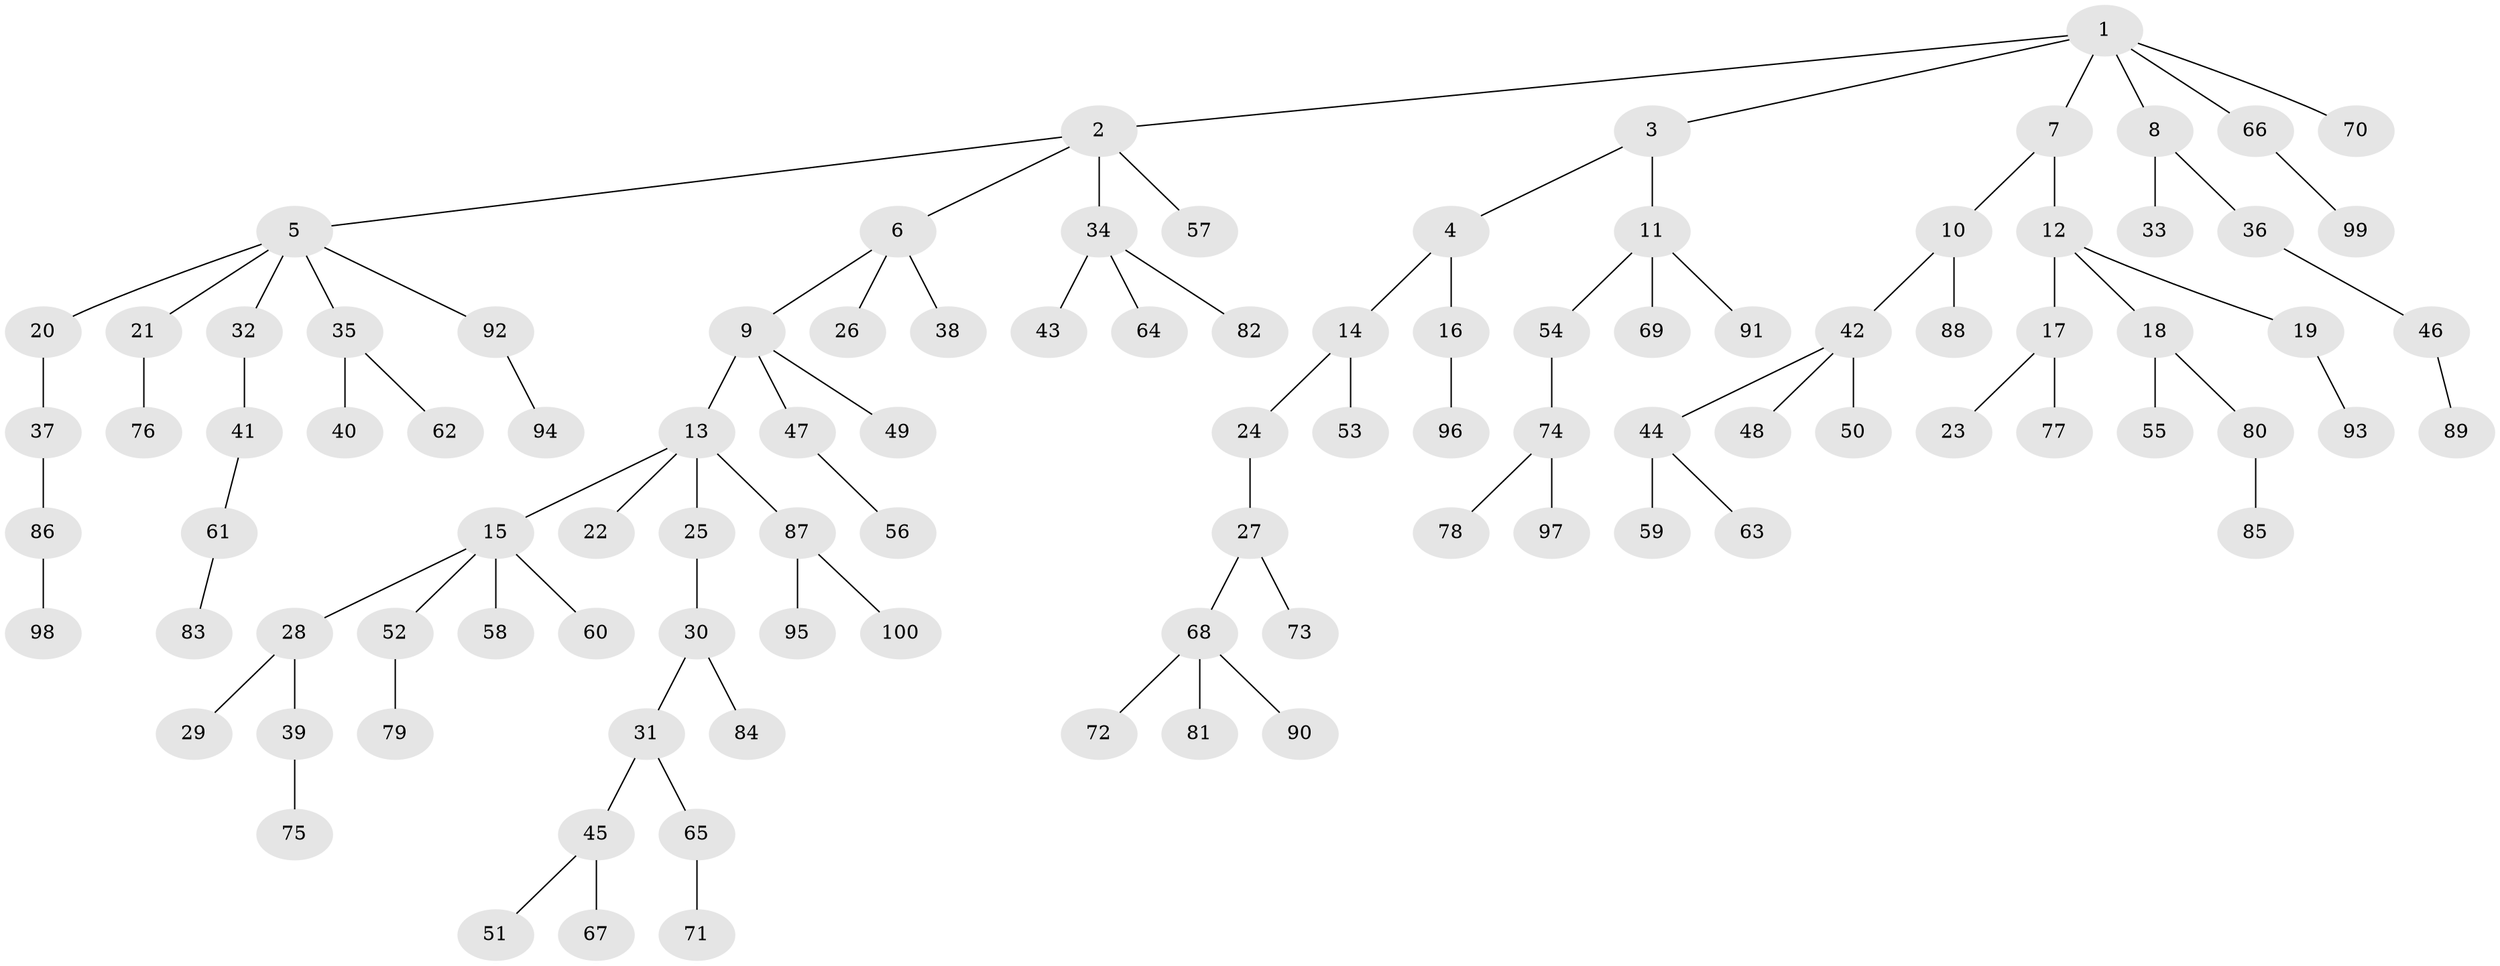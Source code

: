 // Generated by graph-tools (version 1.1) at 2025/38/02/21/25 10:38:55]
// undirected, 100 vertices, 99 edges
graph export_dot {
graph [start="1"]
  node [color=gray90,style=filled];
  1;
  2;
  3;
  4;
  5;
  6;
  7;
  8;
  9;
  10;
  11;
  12;
  13;
  14;
  15;
  16;
  17;
  18;
  19;
  20;
  21;
  22;
  23;
  24;
  25;
  26;
  27;
  28;
  29;
  30;
  31;
  32;
  33;
  34;
  35;
  36;
  37;
  38;
  39;
  40;
  41;
  42;
  43;
  44;
  45;
  46;
  47;
  48;
  49;
  50;
  51;
  52;
  53;
  54;
  55;
  56;
  57;
  58;
  59;
  60;
  61;
  62;
  63;
  64;
  65;
  66;
  67;
  68;
  69;
  70;
  71;
  72;
  73;
  74;
  75;
  76;
  77;
  78;
  79;
  80;
  81;
  82;
  83;
  84;
  85;
  86;
  87;
  88;
  89;
  90;
  91;
  92;
  93;
  94;
  95;
  96;
  97;
  98;
  99;
  100;
  1 -- 2;
  1 -- 3;
  1 -- 7;
  1 -- 8;
  1 -- 66;
  1 -- 70;
  2 -- 5;
  2 -- 6;
  2 -- 34;
  2 -- 57;
  3 -- 4;
  3 -- 11;
  4 -- 14;
  4 -- 16;
  5 -- 20;
  5 -- 21;
  5 -- 32;
  5 -- 35;
  5 -- 92;
  6 -- 9;
  6 -- 26;
  6 -- 38;
  7 -- 10;
  7 -- 12;
  8 -- 33;
  8 -- 36;
  9 -- 13;
  9 -- 47;
  9 -- 49;
  10 -- 42;
  10 -- 88;
  11 -- 54;
  11 -- 69;
  11 -- 91;
  12 -- 17;
  12 -- 18;
  12 -- 19;
  13 -- 15;
  13 -- 22;
  13 -- 25;
  13 -- 87;
  14 -- 24;
  14 -- 53;
  15 -- 28;
  15 -- 52;
  15 -- 58;
  15 -- 60;
  16 -- 96;
  17 -- 23;
  17 -- 77;
  18 -- 55;
  18 -- 80;
  19 -- 93;
  20 -- 37;
  21 -- 76;
  24 -- 27;
  25 -- 30;
  27 -- 68;
  27 -- 73;
  28 -- 29;
  28 -- 39;
  30 -- 31;
  30 -- 84;
  31 -- 45;
  31 -- 65;
  32 -- 41;
  34 -- 43;
  34 -- 64;
  34 -- 82;
  35 -- 40;
  35 -- 62;
  36 -- 46;
  37 -- 86;
  39 -- 75;
  41 -- 61;
  42 -- 44;
  42 -- 48;
  42 -- 50;
  44 -- 59;
  44 -- 63;
  45 -- 51;
  45 -- 67;
  46 -- 89;
  47 -- 56;
  52 -- 79;
  54 -- 74;
  61 -- 83;
  65 -- 71;
  66 -- 99;
  68 -- 72;
  68 -- 81;
  68 -- 90;
  74 -- 78;
  74 -- 97;
  80 -- 85;
  86 -- 98;
  87 -- 95;
  87 -- 100;
  92 -- 94;
}
